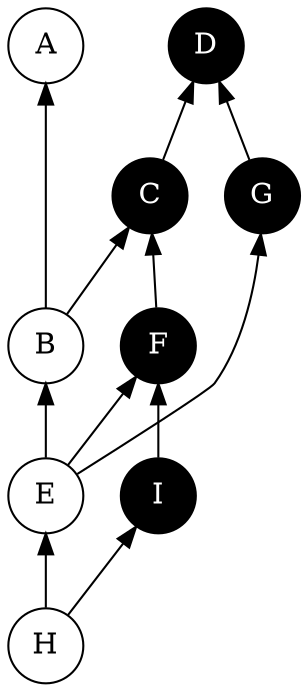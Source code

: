 digraph constraintGraph {
rankdir="BT";
node [shape = circle, fixedsize = true, style = filled, fillcolor = white]
edge [style = filled]

subgraph pclasses {
  B [label="B"]
  A [label="A"]
  E [label="E"]
  H [label="H"]
  H->E->B->A
}

subgraph pifaces {
  node [fillcolor = black, fontcolor = white]
  F [label="F"]
  G [label="G"]
  C [label="C"]
  D [label="D"]
  I [label="I"]

  I->F->C->D
}

{rank=same; A; D; }

B->C
E->F
E->G [constraint = false];
H->I [constraint = false];
G->D
// D->A [style=invis]
}

